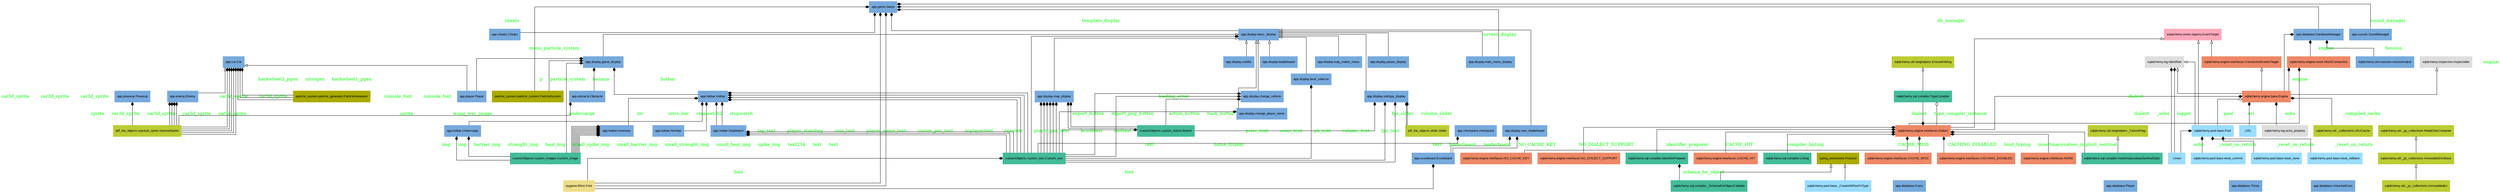 digraph "classes_GameApp" {
  splines=ortho;
  edge [dir="forward", labelfloat=false, label=""];
  node [shape=record, fontname=Arial, fontsize=10];
  graph [label=""];

rankdir=BT
charset="utf-8"
".URL" [color="#99DDFF", fontcolor="black", label=<.URL>, shape="record", style="filled"];
".Union" [color="#99DDFF", fontcolor="black", label=<.Union>, shape="record", style="filled"];
".Union" [color="#99DDFF", fontcolor="black", label=<.Union>, shape="record", style="filled"];
".Union" [color="#99DDFF", fontcolor="black", label=<.Union>, shape="record", style="filled"];
"app.car.Car" [color="#77AADD", fontcolor="black", label=<app.car.Car>, shape="record", style="filled"];
"app.cheats.Cheats" [color="#77AADD", fontcolor="black", label=<app.cheats.Cheats>, shape="record", style="filled"];
"app.checkpoint.checkpoint" [color="#77AADD", fontcolor="black", label=<app.checkpoint.checkpoint>, shape="record", style="filled"];
"app.database.Coins" [color="#77AADD", fontcolor="black", label=<app.database.Coins>, shape="record", style="filled"];
"app.database.DatabaseManager" [color="#77AADD", fontcolor="black", label=<app.database.DatabaseManager>, shape="record", style="filled"];
"app.database.Player" [color="#77AADD", fontcolor="black", label=<app.database.Player>, shape="record", style="filled"];
"app.database.Times" [color="#77AADD", fontcolor="black", label=<app.database.Times>, shape="record", style="filled"];
"app.database.UnlockedCars" [color="#77AADD", fontcolor="black", label=<app.database.UnlockedCars>, shape="record", style="filled"];
"app.display.basic_display" [color="#77AADD", fontcolor="black", label=<app.display.basic_display>, shape="record", style="filled"];
"app.display.change_player_name" [color="#77AADD", fontcolor="black", label=<app.display.change_player_name>, shape="record", style="filled"];
"app.display.change_vehicle" [color="#77AADD", fontcolor="black", label=<app.display.change_vehicle>, shape="record", style="filled"];
"app.display.credits" [color="#77AADD", fontcolor="black", label=<app.display.credits>, shape="record", style="filled"];
"app.display.game_display" [color="#77AADD", fontcolor="black", label=<app.display.game_display>, shape="record", style="filled"];
"app.display.leaderboard" [color="#77AADD", fontcolor="black", label=<app.display.leaderboard>, shape="record", style="filled"];
"app.display.level_selector" [color="#77AADD", fontcolor="black", label=<app.display.level_selector>, shape="record", style="filled"];
"app.display.main_menu_display" [color="#77AADD", fontcolor="black", label=<app.display.main_menu_display>, shape="record", style="filled"];
"app.display.map_display" [color="#77AADD", fontcolor="black", label=<app.display.map_display>, shape="record", style="filled"];
"app.display.map_maker_menu" [color="#77AADD", fontcolor="black", label=<app.display.map_maker_menu>, shape="record", style="filled"];
"app.display.new_leaderboard" [color="#77AADD", fontcolor="black", label=<app.display.new_leaderboard>, shape="record", style="filled"];
"app.display.pause_display" [color="#77AADD", fontcolor="black", label=<app.display.pause_display>, shape="record", style="filled"];
"app.display.settings_display" [color="#77AADD", fontcolor="black", label=<app.display.settings_display>, shape="record", style="filled"];
"app.enemy.Enemy" [color="#77AADD", fontcolor="black", label=<app.enemy.Enemy>, shape="record", style="filled"];
"app.game.Game" [color="#77AADD", fontcolor="black", label=<app.game.Game>, shape="record", style="filled"];
"app.hotbar.Hotbar" [color="#77AADD", fontcolor="black", label=<app.hotbar.Hotbar>, shape="record", style="filled"];
"app.hotbar.Inventory" [color="#77AADD", fontcolor="black", label=<app.hotbar.Inventory>, shape="record", style="filled"];
"app.hotbar.Nitrobar" [color="#77AADD", fontcolor="black", label=<app.hotbar.Nitrobar>, shape="record", style="filled"];
"app.hotbar.StopWatch" [color="#77AADD", fontcolor="black", label=<app.hotbar.StopWatch>, shape="record", style="filled"];
"app.hotbar.Undercarge" [color="#77AADD", fontcolor="black", label=<app.hotbar.Undercarge>, shape="record", style="filled"];
"app.obstacle.Obstacle" [color="#77AADD", fontcolor="black", label=<app.obstacle.Obstacle>, shape="record", style="filled"];
"app.player.Player" [color="#77AADD", fontcolor="black", label=<app.player.Player>, shape="record", style="filled"];
"app.powerup.Powerup" [color="#77AADD", fontcolor="black", label=<app.powerup.Powerup>, shape="record", style="filled"];
"app.scoreboard.Scoreboard" [color="#77AADD", fontcolor="black", label=<app.scoreboard.Scoreboard>, shape="record", style="filled"];
"app.sounds.SoundManager" [color="#77AADD", fontcolor="black", label=<app.sounds.SoundManager>, shape="record", style="filled"];
"customObjects.custom_button.Button" [color="#44BB99", fontcolor="black", label=<customObjects.custom_button.Button>, shape="record", style="filled"];
"customObjects.custom_images.Custom_image" [color="#44BB99", fontcolor="black", label=<customObjects.custom_images.Custom_image>, shape="record", style="filled"];
"customObjects.custom_text.Custom_text" [color="#44BB99", fontcolor="black", label=<customObjects.custom_text.Custom_text>, shape="record", style="filled"];
"jeff_the_objects.slider.Slider" [color="#BBCC33", fontcolor="black", label=<jeff_the_objects.slider.Slider>, shape="record", style="filled"];
"jeff_the_objects.stacked_sprite.StackedSprite" [color="#BBCC33", fontcolor="black", label=<jeff_the_objects.stacked_sprite.StackedSprite>, shape="record", style="filled"];
"particle_system.particle_generator.ParticleGenerator" [color="#AAAA00", fontcolor="black", label=<particle_system.particle_generator.ParticleGenerator>, shape="record", style="filled"];
"particle_system.particle_system.ParticleSystem" [color="#AAAA00", fontcolor="black", label=<particle_system.particle_system.ParticleSystem>, shape="record", style="filled"];
"pygame.ftfont.Font" [color="#EEDD88", fontcolor="black", label=<pygame.ftfont.Font>, shape="record", style="filled"];
"sqlalchemy.engine.base.Engine" [color="#EE8866", fontcolor="black", label=<sqlalchemy.engine.base.Engine>, shape="record", style="filled"];
"sqlalchemy.engine.interfaces.CacheStats.CACHE_HIT" [color="#EE8866", fontcolor="black", label=<sqlalchemy.engine.interfaces.CACHE_HIT>, shape="record", style="filled"];
"sqlalchemy.engine.interfaces.CacheStats.CACHE_MISS" [color="#EE8866", fontcolor="black", label=<sqlalchemy.engine.interfaces.CACHE_MISS>, shape="record", style="filled"];
"sqlalchemy.engine.interfaces.CacheStats.CACHING_DISABLED" [color="#EE8866", fontcolor="black", label=<sqlalchemy.engine.interfaces.CACHING_DISABLED>, shape="record", style="filled"];
"sqlalchemy.engine.interfaces.ConnectionEventsTarget" [color="#EE8866", fontcolor="black", label=<sqlalchemy.engine.interfaces.ConnectionEventsTarget>, shape="record", style="filled"];
"sqlalchemy.engine.interfaces.Dialect" [color="#EE8866", fontcolor="black", label=<sqlalchemy.engine.interfaces.Dialect>, shape="record", style="filled"];
"sqlalchemy.engine.interfaces.BindTyping.NONE" [color="#EE8866", fontcolor="black", label=<sqlalchemy.engine.interfaces.NONE>, shape="record", style="filled"];
"sqlalchemy.engine.interfaces.CacheStats.NO_CACHE_KEY" [color="#EE8866", fontcolor="black", label=<sqlalchemy.engine.interfaces.NO_CACHE_KEY>, shape="record", style="filled"];
"sqlalchemy.engine.interfaces.CacheStats.NO_DIALECT_SUPPORT" [color="#EE8866", fontcolor="black", label=<sqlalchemy.engine.interfaces.NO_DIALECT_SUPPORT>, shape="record", style="filled"];
"sqlalchemy.engine.mock.MockConnection" [color="#EE8866", fontcolor="black", label=<sqlalchemy.engine.mock.MockConnection>, shape="record", style="filled"];
"sqlalchemy.event.registry.EventTarget" [color="#FFAABB", fontcolor="black", label=<sqlalchemy.event.registry.EventTarget>, shape="record", style="filled"];
"sqlalchemy.inspection.Inspectable" [color="#DDDDDD", fontcolor="black", label=<sqlalchemy.inspection.Inspectable>, shape="record", style="filled"];
"sqlalchemy.log.Identified" [color="#DDDDDD", fontcolor="black", label=<sqlalchemy.log.Identified>, shape="record", style="filled"];
"sqlalchemy.log.echo_property" [color="#DDDDDD", fontcolor="black", label=<sqlalchemy.log.echo_property>, shape="record", style="filled"];
"sqlalchemy.orm.session.sessionmaker" [color="#77AADD", fontcolor="black", label=<sqlalchemy.orm.session.sessionmaker>, shape="record", style="filled"];
"sqlalchemy.pool.base.Pool" [color="#99DDFF", fontcolor="black", label=<sqlalchemy.pool.base.Pool>, shape="record", style="filled"];
"sqlalchemy.pool.base._CreatorWRecFnType" [color="#99DDFF", fontcolor="black", label=<sqlalchemy.pool.base._CreatorWRecFnType>, shape="record", style="filled"];
"sqlalchemy.pool.base.ResetStyle.reset_commit" [color="#99DDFF", fontcolor="black", label=<sqlalchemy.pool.base.reset_commit>, shape="record", style="filled"];
"sqlalchemy.pool.base.ResetStyle.reset_none" [color="#99DDFF", fontcolor="black", label=<sqlalchemy.pool.base.reset_none>, shape="record", style="filled"];
"sqlalchemy.pool.base.ResetStyle.reset_rollback" [color="#99DDFF", fontcolor="black", label=<sqlalchemy.pool.base.reset_rollback>, shape="record", style="filled"];
"sqlalchemy.sql.compiler.IdentifierPreparer" [color="#44BB99", fontcolor="black", label=<sqlalchemy.sql.compiler.IdentifierPreparer>, shape="record", style="filled"];
"sqlalchemy.sql.compiler.InsertmanyvaluesSentinelOpts" [color="#44BB99", fontcolor="black", label=<sqlalchemy.sql.compiler.InsertmanyvaluesSentinelOpts>, shape="record", style="filled"];
"sqlalchemy.sql.compiler.Linting" [color="#44BB99", fontcolor="black", label=<sqlalchemy.sql.compiler.Linting>, shape="record", style="filled"];
"sqlalchemy.sql.compiler.TypeCompiler" [color="#44BB99", fontcolor="black", label=<sqlalchemy.sql.compiler.TypeCompiler>, shape="record", style="filled"];
"sqlalchemy.sql.compiler._SchemaForObjectCallable" [color="#44BB99", fontcolor="black", label=<sqlalchemy.sql.compiler._SchemaForObjectCallable>, shape="record", style="filled"];
"sqlalchemy.util._collections.LRUCache" [color="#BBCC33", fontcolor="black", label=<sqlalchemy.util._collections.LRUCache>, shape="record", style="filled"];
"sqlalchemy.util._py_collections.ImmutableDictBase" [color="#BBCC33", fontcolor="black", label=<sqlalchemy.util._py_collections.ImmutableDictBase>, shape="record", style="filled"];
"sqlalchemy.util._py_collections.ReadOnlyContainer" [color="#BBCC33", fontcolor="black", label=<sqlalchemy.util._py_collections.ReadOnlyContainer>, shape="record", style="filled"];
"sqlalchemy.util._py_collections.immutabledict" [color="#BBCC33", fontcolor="black", label=<sqlalchemy.util._py_collections.immutabledict>, shape="record", style="filled"];
"sqlalchemy.util.langhelpers.EnsureKWArg" [color="#BBCC33", fontcolor="black", label=<sqlalchemy.util.langhelpers.EnsureKWArg>, shape="record", style="filled"];
"sqlalchemy.util.langhelpers._FastIntFlag" [color="#BBCC33", fontcolor="black", label=<sqlalchemy.util.langhelpers._FastIntFlag>, shape="record", style="filled"];
"typing_extensions.Protocol" [color="#AAAA00", fontcolor="black", label=<typing_extensions.Protocol>, shape="record", style="filled"];
"app.display.change_player_name" -> "app.display.basic_display" [arrowhead="empty", arrowtail="none"];
"app.display.change_vehicle" -> "app.display.basic_display" [arrowhead="empty", arrowtail="none"];
"app.display.credits" -> "app.display.basic_display" [arrowhead="empty", arrowtail="none"];
"app.display.game_display" -> "app.display.basic_display" [arrowhead="empty", arrowtail="none"];
"app.display.leaderboard" -> "app.display.basic_display" [arrowhead="empty", arrowtail="none"];
"app.display.level_selector" -> "app.display.basic_display" [arrowhead="empty", arrowtail="none"];
"app.display.main_menu_display" -> "app.display.basic_display" [arrowhead="empty", arrowtail="none"];
"app.display.map_display" -> "app.display.basic_display" [arrowhead="empty", arrowtail="none"];
"app.display.map_maker_menu" -> "app.display.basic_display" [arrowhead="empty", arrowtail="none"];
"app.display.new_leaderboard" -> "app.display.basic_display" [arrowhead="empty", arrowtail="none"];
"app.display.pause_display" -> "app.display.basic_display" [arrowhead="empty", arrowtail="none"];
"app.display.settings_display" -> "app.display.basic_display" [arrowhead="empty", arrowtail="none"];
"app.enemy.Enemy" -> "app.car.Car" [arrowhead="empty", arrowtail="none"];
"app.player.Player" -> "app.car.Car" [arrowhead="empty", arrowtail="none"];
"sqlalchemy.engine.base.Engine" -> "sqlalchemy.engine.interfaces.ConnectionEventsTarget" [arrowhead="empty", arrowtail="none"];
"sqlalchemy.engine.base.Engine" -> "sqlalchemy.inspection.Inspectable" [arrowhead="empty", arrowtail="none"];
"sqlalchemy.engine.base.Engine" -> "sqlalchemy.log.Identified" [arrowhead="empty", arrowtail="none"];
"sqlalchemy.engine.interfaces.ConnectionEventsTarget" -> "sqlalchemy.event.registry.EventTarget" [arrowhead="empty", arrowtail="none"];
"sqlalchemy.engine.interfaces.Dialect" -> "sqlalchemy.event.registry.EventTarget" [arrowhead="empty", arrowtail="none"];
"sqlalchemy.pool.base.Pool" -> "sqlalchemy.event.registry.EventTarget" [arrowhead="empty", arrowtail="none"];
"sqlalchemy.pool.base.Pool" -> "sqlalchemy.log.Identified" [arrowhead="empty", arrowtail="none"];
"sqlalchemy.pool.base._CreatorWRecFnType" -> "typing_extensions.Protocol" [arrowhead="empty", arrowtail="none"];
"sqlalchemy.sql.compiler.InsertmanyvaluesSentinelOpts" -> "sqlalchemy.util.langhelpers._FastIntFlag" [arrowhead="empty", arrowtail="none"];
"sqlalchemy.sql.compiler.TypeCompiler" -> "sqlalchemy.util.langhelpers.EnsureKWArg" [arrowhead="empty", arrowtail="none"];
"sqlalchemy.sql.compiler._SchemaForObjectCallable" -> "typing_extensions.Protocol" [arrowhead="empty", arrowtail="none"];
"sqlalchemy.util._py_collections.ImmutableDictBase" -> "sqlalchemy.util._py_collections.ReadOnlyContainer" [arrowhead="empty", arrowtail="none"];
"sqlalchemy.util._py_collections.immutabledict" -> "sqlalchemy.util._py_collections.ImmutableDictBase" [arrowhead="empty", arrowtail="none"];
".URL" -> "sqlalchemy.engine.base.Engine" [arrowhead="diamond", arrowtail="none", fontcolor="green", label="url", style="solid"];
".Union" -> "sqlalchemy.log.Identified" [arrowhead="diamond", arrowtail="none", fontcolor="green", label="logger", style="solid"];
".Union" -> "sqlalchemy.log.Identified" [arrowhead="diamond", arrowtail="none", fontcolor="green", label="_echo", style="solid"];
".Union" -> "sqlalchemy.pool.base.Pool" [arrowhead="diamond", arrowtail="none", fontcolor="green", label="echo", style="solid"];
"app.cheats.Cheats" -> "app.game.Game" [arrowhead="diamond", arrowtail="none", fontcolor="green", label="cheats", style="solid"];
"app.database.DatabaseManager" -> "app.game.Game" [arrowhead="diamond", arrowtail="none", fontcolor="green", label="db_manager", style="solid"];
"app.display.basic_display" -> "app.game.Game" [arrowhead="diamond", arrowtail="none", fontcolor="green", label="template_display", style="solid"];
"app.display.main_menu_display" -> "app.game.Game" [arrowhead="diamond", arrowtail="none", fontcolor="green", label="current_display", style="solid"];
"app.hotbar.Hotbar" -> "app.display.game_display" [arrowhead="diamond", arrowtail="none", fontcolor="green", label="hotbar", style="solid"];
"app.hotbar.Inventory" -> "app.hotbar.Hotbar" [arrowhead="diamond", arrowtail="none", fontcolor="green", label="inv", style="solid"];
"app.hotbar.Nitrobar" -> "app.hotbar.Hotbar" [arrowhead="diamond", arrowtail="none", fontcolor="green", label="nitro_bar", style="solid"];
"app.hotbar.StopWatch" -> "app.hotbar.Hotbar" [arrowhead="diamond", arrowtail="none", fontcolor="green", label="stopwatch", style="solid"];
"app.hotbar.StopWatch" -> "app.hotbar.Hotbar" [arrowhead="diamond", arrowtail="none", fontcolor="green", label="stopwatch2", style="solid"];
"app.hotbar.Undercarge" -> "app.hotbar.Hotbar" [arrowhead="diamond", arrowtail="none", fontcolor="green", label="undercarge", style="solid"];
"app.obstacle.Obstacle" -> "app.display.game_display" [arrowhead="diamond", arrowtail="none", fontcolor="green", label="banana", style="solid"];
"app.player.Player" -> "app.display.game_display" [arrowhead="diamond", arrowtail="none", fontcolor="green", label="p", style="solid"];
"app.scoreboard.Scoreboard" -> "app.display.new_leaderboard" [arrowhead="diamond", arrowtail="none", fontcolor="green", label="leaderboard", style="solid"];
"app.scoreboard.Scoreboard" -> "app.display.new_leaderboard" [arrowhead="diamond", arrowtail="none", fontcolor="green", label="leaderboard", style="solid"];
"app.sounds.SoundManager" -> "app.game.Game" [arrowhead="diamond", arrowtail="none", fontcolor="green", label="sound_manager", style="solid"];
"customObjects.custom_button.Button" -> "app.display.change_vehicle" [arrowhead="diamond", arrowtail="none", fontcolor="green", label="action_button", style="solid"];
"customObjects.custom_button.Button" -> "app.display.map_display" [arrowhead="diamond", arrowtail="none", fontcolor="green", label="export_button", style="solid"];
"customObjects.custom_button.Button" -> "app.display.map_display" [arrowhead="diamond", arrowtail="none", fontcolor="green", label="export_png_button", style="solid"];
"customObjects.custom_button.Button" -> "app.display.settings_display" [arrowhead="diamond", arrowtail="none", fontcolor="green", label="back_button", style="solid"];
"customObjects.custom_images.Custom_image" -> "app.display.game_display" [arrowhead="diamond", arrowtail="none", fontcolor="green", label="wong_way_image", style="solid"];
"customObjects.custom_images.Custom_image" -> "app.hotbar.Inventory" [arrowhead="diamond", arrowtail="none", fontcolor="green", label="spike_img", style="solid"];
"customObjects.custom_images.Custom_image" -> "app.hotbar.Inventory" [arrowhead="diamond", arrowtail="none", fontcolor="green", label="barrier_img", style="solid"];
"customObjects.custom_images.Custom_image" -> "app.hotbar.Inventory" [arrowhead="diamond", arrowtail="none", fontcolor="green", label="strenght_img", style="solid"];
"customObjects.custom_images.Custom_image" -> "app.hotbar.Inventory" [arrowhead="diamond", arrowtail="none", fontcolor="green", label="heal_img", style="solid"];
"customObjects.custom_images.Custom_image" -> "app.hotbar.Inventory" [arrowhead="diamond", arrowtail="none", fontcolor="green", label="small_spike_img", style="solid"];
"customObjects.custom_images.Custom_image" -> "app.hotbar.Inventory" [arrowhead="diamond", arrowtail="none", fontcolor="green", label="small_barrier_img", style="solid"];
"customObjects.custom_images.Custom_image" -> "app.hotbar.Inventory" [arrowhead="diamond", arrowtail="none", fontcolor="green", label="small_strenght_img", style="solid"];
"customObjects.custom_images.Custom_image" -> "app.hotbar.Inventory" [arrowhead="diamond", arrowtail="none", fontcolor="green", label="small_heal_img", style="solid"];
"customObjects.custom_images.Custom_image" -> "app.hotbar.Undercarge" [arrowhead="diamond", arrowtail="none", fontcolor="green", label="img", style="solid"];
"customObjects.custom_images.Custom_image" -> "app.hotbar.Undercarge" [arrowhead="diamond", arrowtail="none", fontcolor="green", label="img", style="solid"];
"customObjects.custom_text.Custom_text" -> "app.checkpoint.checkpoint" [arrowhead="diamond", arrowtail="none", fontcolor="green", label="text", style="solid"];
"customObjects.custom_text.Custom_text" -> "app.display.basic_display" [arrowhead="diamond", arrowtail="none", fontcolor="green", label="loading_error", style="solid"];
"customObjects.custom_text.Custom_text" -> "app.display.change_player_name" [arrowhead="diamond", arrowtail="none", fontcolor="green", label="name_display", style="solid"];
"customObjects.custom_text.Custom_text" -> "app.display.change_vehicle" [arrowhead="diamond", arrowtail="none", fontcolor="green", label="coins_text", style="solid"];
"customObjects.custom_text.Custom_text" -> "app.display.change_vehicle" [arrowhead="diamond", arrowtail="none", fontcolor="green", label="price_text", style="solid"];
"customObjects.custom_text.Custom_text" -> "app.display.level_selector" [arrowhead="diamond", arrowtail="none", fontcolor="green", label="pb_text", style="solid"];
"customObjects.custom_text.Custom_text" -> "app.display.map_display" [arrowhead="diamond", arrowtail="none", fontcolor="green", label="brushtext", style="solid"];
"customObjects.custom_text.Custom_text" -> "app.display.map_display" [arrowhead="diamond", arrowtail="none", fontcolor="green", label="tooltext", style="solid"];
"customObjects.custom_text.Custom_text" -> "app.display.map_display" [arrowhead="diamond", arrowtail="none", fontcolor="green", label="lapstext", style="solid"];
"customObjects.custom_text.Custom_text" -> "app.display.map_display" [arrowhead="diamond", arrowtail="none", fontcolor="green", label="player_pos_text", style="solid"];
"customObjects.custom_text.Custom_text" -> "app.display.map_display" [arrowhead="diamond", arrowtail="none", fontcolor="green", label="cursor_pos_text", style="solid"];
"customObjects.custom_text.Custom_text" -> "app.display.map_display" [arrowhead="diamond", arrowtail="none", fontcolor="green", label="noplayertext", style="solid"];
"customObjects.custom_text.Custom_text" -> "app.display.settings_display" [arrowhead="diamond", arrowtail="none", fontcolor="green", label="fps_text", style="solid"];
"customObjects.custom_text.Custom_text" -> "app.display.settings_display" [arrowhead="diamond", arrowtail="none", fontcolor="green", label="volume_text", style="solid"];
"customObjects.custom_text.Custom_text" -> "app.hotbar.Hotbar" [arrowhead="diamond", arrowtail="none", fontcolor="green", label="player_name_text", style="solid"];
"customObjects.custom_text.Custom_text" -> "app.hotbar.Hotbar" [arrowhead="diamond", arrowtail="none", fontcolor="green", label="lap_text", style="solid"];
"customObjects.custom_text.Custom_text" -> "app.hotbar.Hotbar" [arrowhead="diamond", arrowtail="none", fontcolor="green", label="player_standing", style="solid"];
"customObjects.custom_text.Custom_text" -> "app.hotbar.Hotbar" [arrowhead="diamond", arrowtail="none", fontcolor="green", label="coin_text", style="solid"];
"customObjects.custom_text.Custom_text" -> "app.hotbar.StopWatch" [arrowhead="diamond", arrowtail="none", fontcolor="green", label="text234", style="solid"];
"customObjects.custom_text.Custom_text" -> "app.hotbar.StopWatch" [arrowhead="diamond", arrowtail="none", fontcolor="green", label="text", style="solid"];
"customObjects.custom_text.Custom_text" -> "app.hotbar.StopWatch" [arrowhead="diamond", arrowtail="none", fontcolor="green", label="text", style="solid"];
"customObjects.custom_text.Custom_text" -> "customObjects.custom_button.Button" [arrowhead="diamond", arrowtail="none", fontcolor="green", label="text", style="solid"];
"jeff_the_objects.slider.Slider" -> "app.display.settings_display" [arrowhead="diamond", arrowtail="none", fontcolor="green", label="fps_slider", style="solid"];
"jeff_the_objects.slider.Slider" -> "app.display.settings_display" [arrowhead="diamond", arrowtail="none", fontcolor="green", label="volume_slider", style="solid"];
"jeff_the_objects.stacked_sprite.StackedSprite" -> "app.car.Car" [arrowhead="diamond", arrowtail="none", fontcolor="green", label="car3d_sprite", style="solid"];
"jeff_the_objects.stacked_sprite.StackedSprite" -> "app.car.Car" [arrowhead="diamond", arrowtail="none", fontcolor="green", label="car3d_sprite", style="solid"];
"jeff_the_objects.stacked_sprite.StackedSprite" -> "app.car.Car" [arrowhead="diamond", arrowtail="none", fontcolor="green", label="car3d_sprite", style="solid"];
"jeff_the_objects.stacked_sprite.StackedSprite" -> "app.car.Car" [arrowhead="diamond", arrowtail="none", fontcolor="green", label="car3d_sprite", style="solid"];
"jeff_the_objects.stacked_sprite.StackedSprite" -> "app.car.Car" [arrowhead="diamond", arrowtail="none", fontcolor="green", label="car3d_sprite", style="solid"];
"jeff_the_objects.stacked_sprite.StackedSprite" -> "app.enemy.Enemy" [arrowhead="diamond", arrowtail="none", fontcolor="green", label="car3d_sprite", style="solid"];
"jeff_the_objects.stacked_sprite.StackedSprite" -> "app.enemy.Enemy" [arrowhead="diamond", arrowtail="none", fontcolor="green", label="car3d_sprite", style="solid"];
"jeff_the_objects.stacked_sprite.StackedSprite" -> "app.enemy.Enemy" [arrowhead="diamond", arrowtail="none", fontcolor="green", label="car3d_sprite", style="solid"];
"jeff_the_objects.stacked_sprite.StackedSprite" -> "app.enemy.Enemy" [arrowhead="diamond", arrowtail="none", fontcolor="green", label="car3d_sprite", style="solid"];
"jeff_the_objects.stacked_sprite.StackedSprite" -> "app.obstacle.Obstacle" [arrowhead="diamond", arrowtail="none", fontcolor="green", label="sprite", style="solid"];
"jeff_the_objects.stacked_sprite.StackedSprite" -> "app.powerup.Powerup" [arrowhead="diamond", arrowtail="none", fontcolor="green", label="sprite", style="solid"];
"particle_system.particle_generator.ParticleGenerator" -> "app.car.Car" [arrowhead="diamond", arrowtail="none", fontcolor="green", label="backwheel1_pgen", style="solid"];
"particle_system.particle_generator.ParticleGenerator" -> "app.car.Car" [arrowhead="diamond", arrowtail="none", fontcolor="green", label="backwheel2_pgen", style="solid"];
"particle_system.particle_generator.ParticleGenerator" -> "app.car.Car" [arrowhead="diamond", arrowtail="none", fontcolor="green", label="nitrogen", style="solid"];
"particle_system.particle_system.ParticleSystem" -> "app.display.game_display" [arrowhead="diamond", arrowtail="none", fontcolor="green", label="particle_system", style="solid"];
"particle_system.particle_system.ParticleSystem" -> "app.game.Game" [arrowhead="diamond", arrowtail="none", fontcolor="green", label="menu_particle_system", style="solid"];
"pygame.ftfont.Font" -> "app.game.Game" [arrowhead="diamond", arrowtail="none", fontcolor="green", label="console_font", style="solid"];
"pygame.ftfont.Font" -> "app.game.Game" [arrowhead="diamond", arrowtail="none", fontcolor="green", label="console_font", style="solid"];
"pygame.ftfont.Font" -> "app.scoreboard.Scoreboard" [arrowhead="diamond", arrowtail="none", fontcolor="green", label="font", style="solid"];
"pygame.ftfont.Font" -> "customObjects.custom_text.Custom_text" [arrowhead="diamond", arrowtail="none", fontcolor="green", label="font", style="solid"];
"sqlalchemy.engine.base.Engine" -> "app.database.DatabaseManager" [arrowhead="diamond", arrowtail="none", fontcolor="green", label="engine", style="solid"];
"sqlalchemy.engine.base.Engine" -> "sqlalchemy.engine.mock.MockConnection" [arrowhead="diamond", arrowtail="none", fontcolor="green", label="engine", style="solid"];
"sqlalchemy.engine.interfaces.BindTyping.NONE" -> "sqlalchemy.engine.interfaces.Dialect" [arrowhead="diamond", arrowtail="none", fontcolor="green", label="bind_typing", style="solid"];
"sqlalchemy.engine.interfaces.CacheStats.CACHE_HIT" -> "sqlalchemy.engine.interfaces.Dialect" [arrowhead="diamond", arrowtail="none", fontcolor="green", label="CACHE_HIT", style="solid"];
"sqlalchemy.engine.interfaces.CacheStats.CACHE_MISS" -> "sqlalchemy.engine.interfaces.Dialect" [arrowhead="diamond", arrowtail="none", fontcolor="green", label="CACHE_MISS", style="solid"];
"sqlalchemy.engine.interfaces.CacheStats.CACHING_DISABLED" -> "sqlalchemy.engine.interfaces.Dialect" [arrowhead="diamond", arrowtail="none", fontcolor="green", label="CACHING_DISABLED", style="solid"];
"sqlalchemy.engine.interfaces.CacheStats.NO_CACHE_KEY" -> "sqlalchemy.engine.interfaces.Dialect" [arrowhead="diamond", arrowtail="none", fontcolor="green", label="NO_CACHE_KEY", style="solid"];
"sqlalchemy.engine.interfaces.CacheStats.NO_DIALECT_SUPPORT" -> "sqlalchemy.engine.interfaces.Dialect" [arrowhead="diamond", arrowtail="none", fontcolor="green", label="NO_DIALECT_SUPPORT", style="solid"];
"sqlalchemy.engine.interfaces.Dialect" -> "sqlalchemy.engine.base.Engine" [arrowhead="diamond", arrowtail="none", fontcolor="green", label="dialect", style="solid"];
"sqlalchemy.engine.interfaces.Dialect" -> "sqlalchemy.engine.mock.MockConnection" [arrowhead="diamond", arrowtail="none", fontcolor="green", label="dialect", style="solid"];
"sqlalchemy.engine.mock.MockConnection" -> "app.database.DatabaseManager" [arrowhead="diamond", arrowtail="none", fontcolor="green", label="engine", style="solid"];
"sqlalchemy.log.echo_property" -> "sqlalchemy.engine.base.Engine" [arrowhead="diamond", arrowtail="none", fontcolor="green", label="echo", style="solid"];
"sqlalchemy.orm.session.sessionmaker" -> "app.database.DatabaseManager" [arrowhead="diamond", arrowtail="none", fontcolor="green", label="Session", style="solid"];
"sqlalchemy.pool.base.ResetStyle.reset_commit" -> "sqlalchemy.pool.base.Pool" [arrowhead="diamond", arrowtail="none", fontcolor="green", label="_reset_on_return", style="solid"];
"sqlalchemy.pool.base.ResetStyle.reset_none" -> "sqlalchemy.pool.base.Pool" [arrowhead="diamond", arrowtail="none", fontcolor="green", label="_reset_on_return", style="solid"];
"sqlalchemy.pool.base.ResetStyle.reset_rollback" -> "sqlalchemy.pool.base.Pool" [arrowhead="diamond", arrowtail="none", fontcolor="green", label="_reset_on_return", style="solid"];
"sqlalchemy.sql.compiler.IdentifierPreparer" -> "sqlalchemy.engine.interfaces.Dialect" [arrowhead="diamond", arrowtail="none", fontcolor="green", label="identifier_preparer", style="solid"];
"sqlalchemy.sql.compiler.InsertmanyvaluesSentinelOpts" -> "sqlalchemy.engine.interfaces.Dialect" [arrowhead="diamond", arrowtail="none", fontcolor="green", label="insertmanyvalues_implicit_sentinel", style="solid"];
"sqlalchemy.sql.compiler.Linting" -> "sqlalchemy.engine.interfaces.Dialect" [arrowhead="diamond", arrowtail="none", fontcolor="green", label="compiler_linting", style="solid"];
"sqlalchemy.sql.compiler.TypeCompiler" -> "sqlalchemy.engine.interfaces.Dialect" [arrowhead="diamond", arrowtail="none", fontcolor="green", label="type_compiler_instance", style="solid"];
"sqlalchemy.sql.compiler._SchemaForObjectCallable" -> "sqlalchemy.sql.compiler.IdentifierPreparer" [arrowhead="diamond", arrowtail="none", fontcolor="green", label="schema_for_object", style="solid"];
"sqlalchemy.util._collections.LRUCache" -> "sqlalchemy.engine.base.Engine" [arrowhead="diamond", arrowtail="none", fontcolor="green", label="_compiled_cache", style="solid"];
"sqlalchemy.engine.interfaces.Dialect" -> "sqlalchemy.sql.compiler.TypeCompiler" [arrowhead="odiamond", arrowtail="none", fontcolor="green", label="dialect", style="solid"];
"sqlalchemy.pool.base.Pool" -> "sqlalchemy.engine.base.Engine" [arrowhead="odiamond", arrowtail="none", fontcolor="green", label="pool", style="solid"];
}
